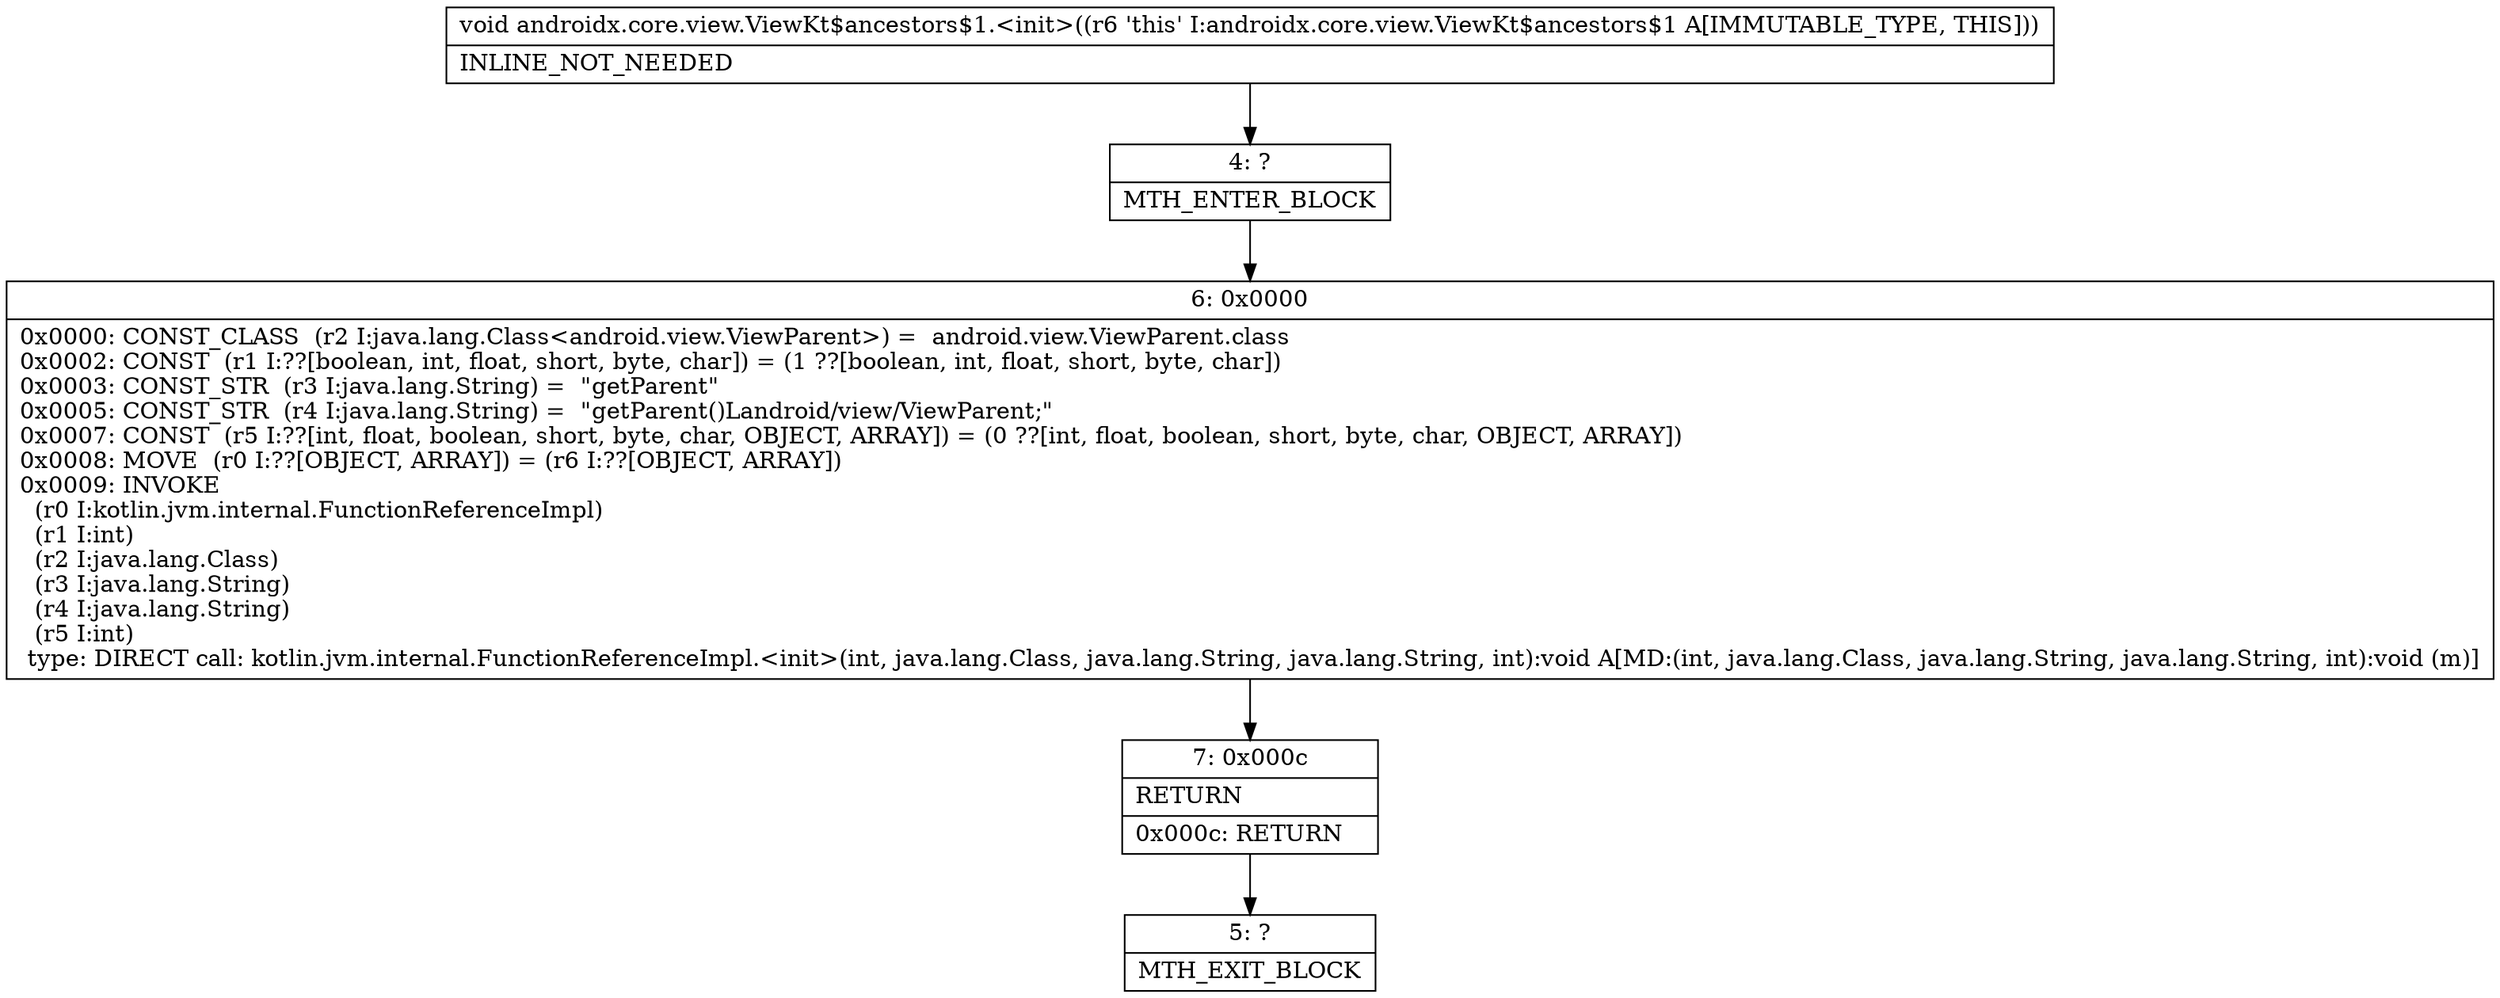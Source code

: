 digraph "CFG forandroidx.core.view.ViewKt$ancestors$1.\<init\>()V" {
Node_4 [shape=record,label="{4\:\ ?|MTH_ENTER_BLOCK\l}"];
Node_6 [shape=record,label="{6\:\ 0x0000|0x0000: CONST_CLASS  (r2 I:java.lang.Class\<android.view.ViewParent\>) =  android.view.ViewParent.class \l0x0002: CONST  (r1 I:??[boolean, int, float, short, byte, char]) = (1 ??[boolean, int, float, short, byte, char]) \l0x0003: CONST_STR  (r3 I:java.lang.String) =  \"getParent\" \l0x0005: CONST_STR  (r4 I:java.lang.String) =  \"getParent()Landroid\/view\/ViewParent;\" \l0x0007: CONST  (r5 I:??[int, float, boolean, short, byte, char, OBJECT, ARRAY]) = (0 ??[int, float, boolean, short, byte, char, OBJECT, ARRAY]) \l0x0008: MOVE  (r0 I:??[OBJECT, ARRAY]) = (r6 I:??[OBJECT, ARRAY]) \l0x0009: INVOKE  \l  (r0 I:kotlin.jvm.internal.FunctionReferenceImpl)\l  (r1 I:int)\l  (r2 I:java.lang.Class)\l  (r3 I:java.lang.String)\l  (r4 I:java.lang.String)\l  (r5 I:int)\l type: DIRECT call: kotlin.jvm.internal.FunctionReferenceImpl.\<init\>(int, java.lang.Class, java.lang.String, java.lang.String, int):void A[MD:(int, java.lang.Class, java.lang.String, java.lang.String, int):void (m)]\l}"];
Node_7 [shape=record,label="{7\:\ 0x000c|RETURN\l|0x000c: RETURN   \l}"];
Node_5 [shape=record,label="{5\:\ ?|MTH_EXIT_BLOCK\l}"];
MethodNode[shape=record,label="{void androidx.core.view.ViewKt$ancestors$1.\<init\>((r6 'this' I:androidx.core.view.ViewKt$ancestors$1 A[IMMUTABLE_TYPE, THIS]))  | INLINE_NOT_NEEDED\l}"];
MethodNode -> Node_4;Node_4 -> Node_6;
Node_6 -> Node_7;
Node_7 -> Node_5;
}

